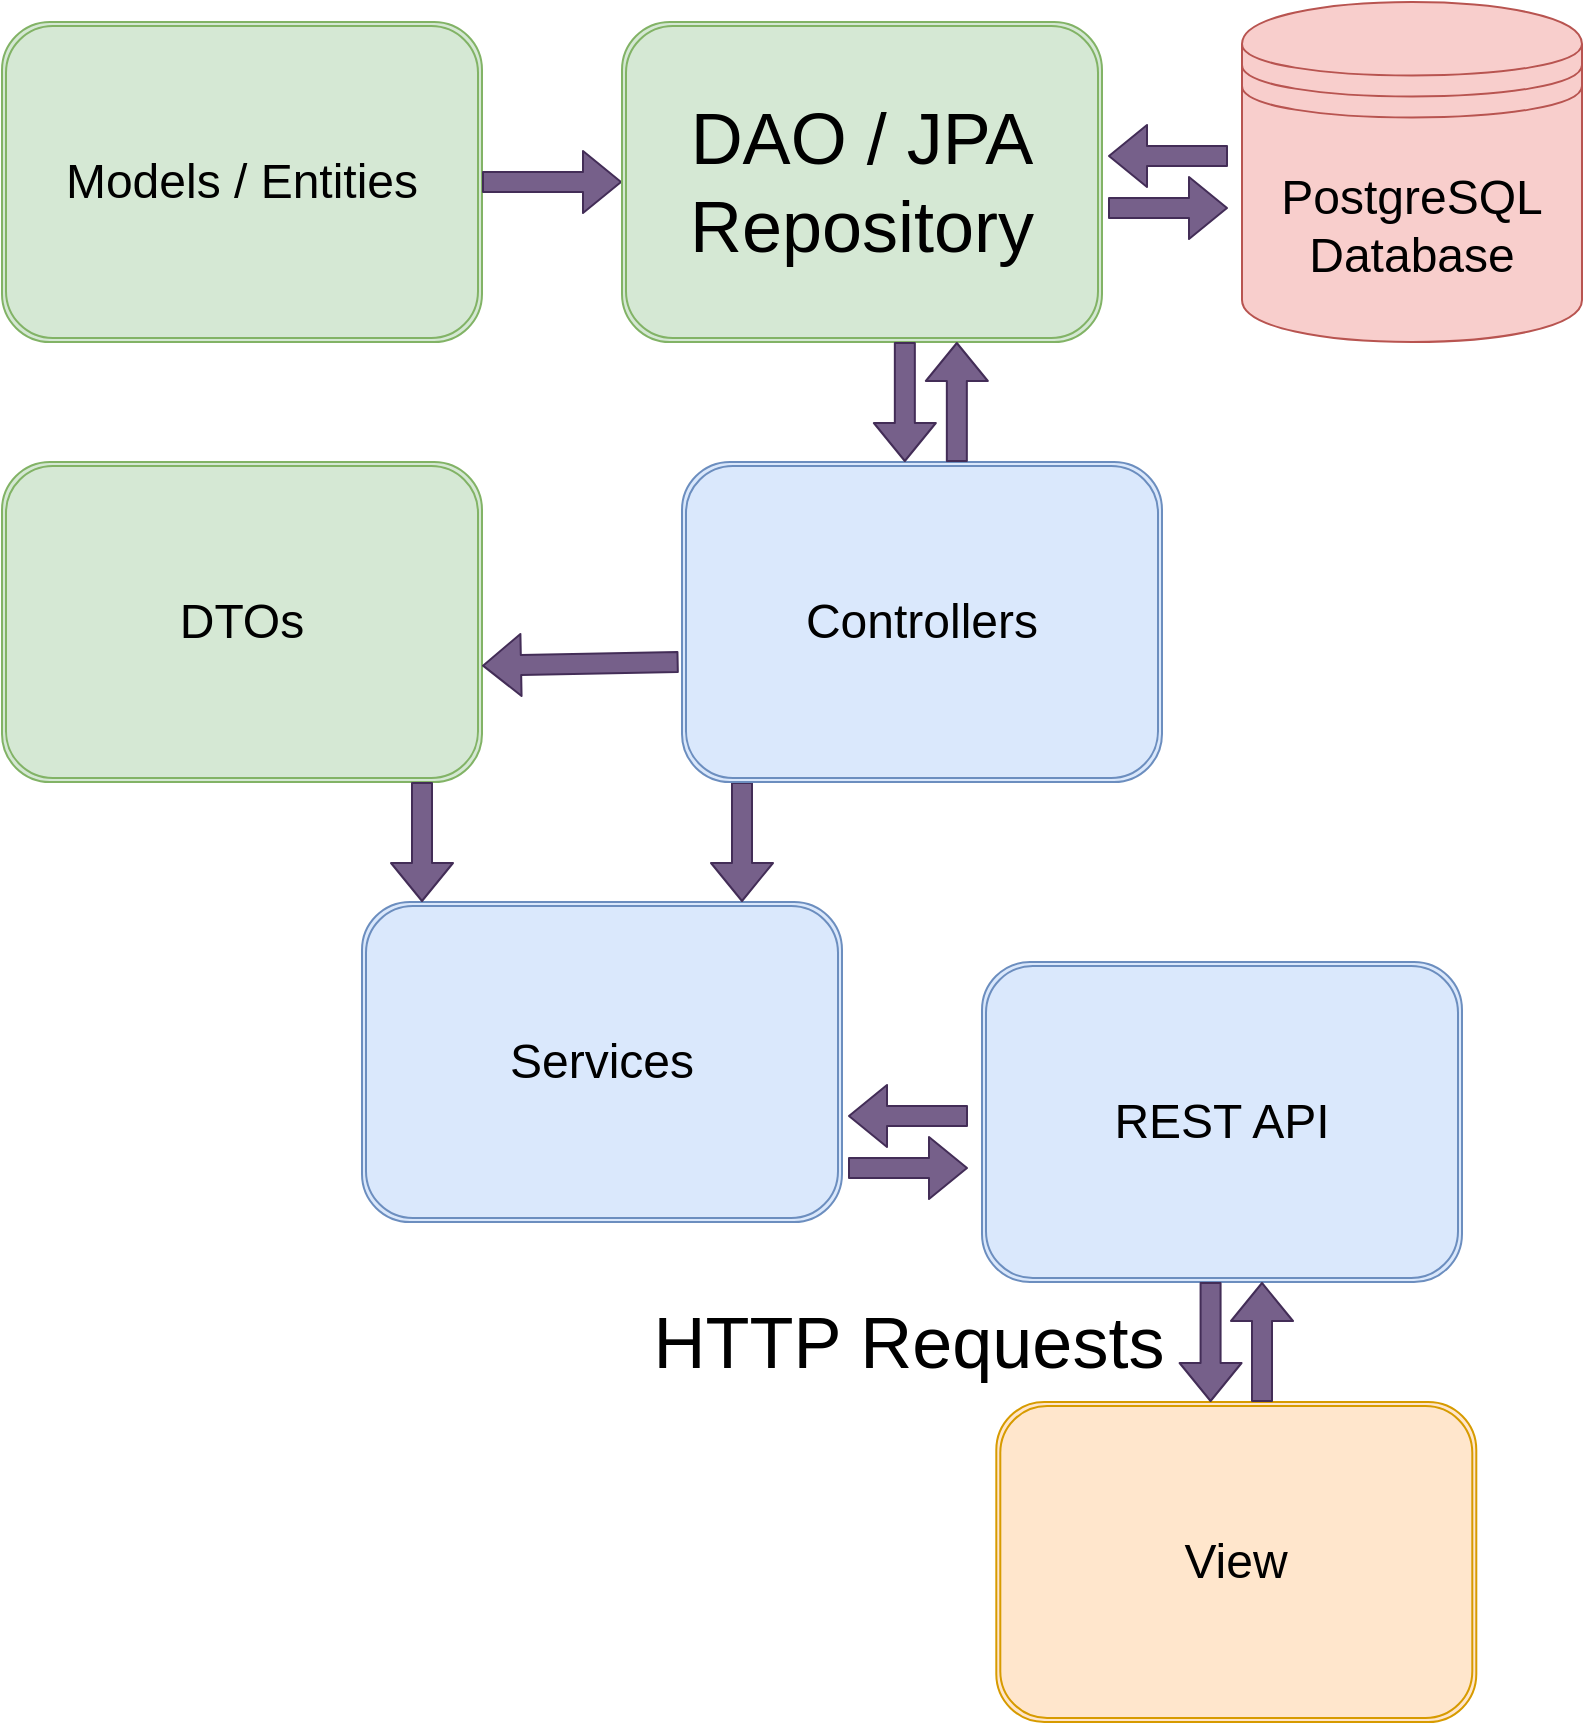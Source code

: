 <mxfile version="14.7.1" type="device"><diagram id="sQ5VdRWnyfgP3LGXrzg_" name="Page-1"><mxGraphModel dx="1765" dy="967" grid="1" gridSize="10" guides="1" tooltips="1" connect="1" arrows="1" fold="1" page="1" pageScale="1" pageWidth="827" pageHeight="1169" math="0" shadow="0"><root><mxCell id="0"/><mxCell id="1" parent="0"/><mxCell id="gC0dyllHHxtsSOE5ZwG6-3" value="&lt;font style=&quot;font-size: 24px&quot;&gt;PostgreSQL Database&lt;/font&gt;" style="shape=datastore;whiteSpace=wrap;html=1;fillColor=#f8cecc;strokeColor=#b85450;" vertex="1" parent="1"><mxGeometry x="630" y="80" width="170" height="170" as="geometry"/></mxCell><mxCell id="gC0dyllHHxtsSOE5ZwG6-5" value="&lt;font style=&quot;font-size: 24px&quot;&gt;Models / Entities&lt;/font&gt;" style="shape=ext;double=1;rounded=1;whiteSpace=wrap;html=1;fillColor=#d5e8d4;strokeColor=#82b366;" vertex="1" parent="1"><mxGeometry x="10" y="90" width="240" height="160" as="geometry"/></mxCell><mxCell id="gC0dyllHHxtsSOE5ZwG6-6" value="&lt;font style=&quot;font-size: 24px&quot;&gt;Services&lt;/font&gt;" style="shape=ext;double=1;rounded=1;whiteSpace=wrap;html=1;fillColor=#dae8fc;strokeColor=#6c8ebf;" vertex="1" parent="1"><mxGeometry x="190" y="530" width="240" height="160" as="geometry"/></mxCell><mxCell id="gC0dyllHHxtsSOE5ZwG6-8" value="&lt;font style=&quot;font-size: 24px&quot;&gt;REST API&lt;/font&gt;" style="shape=ext;double=1;rounded=1;whiteSpace=wrap;html=1;fillColor=#dae8fc;strokeColor=#6c8ebf;" vertex="1" parent="1"><mxGeometry x="500" y="560" width="240" height="160" as="geometry"/></mxCell><mxCell id="gC0dyllHHxtsSOE5ZwG6-9" value="&lt;font style=&quot;font-size: 24px&quot;&gt;DTOs&lt;/font&gt;" style="shape=ext;double=1;rounded=1;whiteSpace=wrap;html=1;fillColor=#d5e8d4;strokeColor=#82b366;" vertex="1" parent="1"><mxGeometry x="10" y="310" width="240" height="160" as="geometry"/></mxCell><mxCell id="gC0dyllHHxtsSOE5ZwG6-11" value="&lt;font style=&quot;font-size: 36px&quot;&gt;HTTP Requests&lt;/font&gt;" style="text;html=1;align=center;verticalAlign=middle;resizable=0;points=[];autosize=1;strokeColor=none;" vertex="1" parent="1"><mxGeometry x="327.85" y="735" width="270" height="30" as="geometry"/></mxCell><mxCell id="gC0dyllHHxtsSOE5ZwG6-14" value="&lt;span style=&quot;font-size: 24px&quot;&gt;View&lt;/span&gt;" style="shape=ext;double=1;rounded=1;whiteSpace=wrap;html=1;fillColor=#ffe6cc;strokeColor=#d79b00;" vertex="1" parent="1"><mxGeometry x="507.15" y="780" width="240" height="160" as="geometry"/></mxCell><mxCell id="gC0dyllHHxtsSOE5ZwG6-25" value="" style="shape=flexArrow;endArrow=classic;html=1;fillColor=#76608a;strokeColor=#432D57;" edge="1" parent="1"><mxGeometry width="50" height="50" relative="1" as="geometry"><mxPoint x="250" y="170" as="sourcePoint"/><mxPoint x="320" y="170" as="targetPoint"/></mxGeometry></mxCell><mxCell id="gC0dyllHHxtsSOE5ZwG6-26" value="&lt;font style=&quot;font-size: 36px&quot;&gt;DAO / JPA Repository&lt;/font&gt;" style="shape=ext;double=1;rounded=1;whiteSpace=wrap;html=1;fillColor=#d5e8d4;strokeColor=#82b366;" vertex="1" parent="1"><mxGeometry x="320.0" y="90" width="240" height="160" as="geometry"/></mxCell><mxCell id="gC0dyllHHxtsSOE5ZwG6-10" value="" style="shape=flexArrow;endArrow=classic;html=1;fillColor=#76608a;strokeColor=#432D57;" edge="1" parent="1"><mxGeometry x="614.29" y="720" width="50" height="50" as="geometry"><mxPoint x="614.29" y="720" as="sourcePoint"/><mxPoint x="614.29" y="780" as="targetPoint"/></mxGeometry></mxCell><mxCell id="gC0dyllHHxtsSOE5ZwG6-13" value="" style="shape=flexArrow;endArrow=classic;html=1;fillColor=#76608a;strokeColor=#432D57;" edge="1" parent="1"><mxGeometry x="614.29" y="720" width="50" height="50" as="geometry"><mxPoint x="640" y="780" as="sourcePoint"/><mxPoint x="640" y="720" as="targetPoint"/></mxGeometry></mxCell><mxCell id="gC0dyllHHxtsSOE5ZwG6-46" value="" style="shape=flexArrow;endArrow=classic;html=1;entryX=1.006;entryY=0.574;entryDx=0;entryDy=0;entryPerimeter=0;fillColor=#76608a;strokeColor=#432D57;exitX=-0.007;exitY=0.625;exitDx=0;exitDy=0;exitPerimeter=0;" edge="1" parent="1" source="gC0dyllHHxtsSOE5ZwG6-41"><mxGeometry width="50" height="50" relative="1" as="geometry"><mxPoint x="338.56" y="412" as="sourcePoint"/><mxPoint x="250.0" y="411.84" as="targetPoint"/></mxGeometry></mxCell><mxCell id="gC0dyllHHxtsSOE5ZwG6-30" value="" style="shape=flexArrow;endArrow=classic;html=1;fillColor=#76608a;strokeColor=#432D57;" edge="1" parent="1"><mxGeometry x="380" y="470" width="50" height="50" as="geometry"><mxPoint x="380" y="470" as="sourcePoint"/><mxPoint x="380" y="530" as="targetPoint"/></mxGeometry></mxCell><mxCell id="gC0dyllHHxtsSOE5ZwG6-41" value="&lt;font style=&quot;font-size: 24px&quot;&gt;Controllers&lt;/font&gt;" style="shape=ext;double=1;rounded=1;whiteSpace=wrap;html=1;fillColor=#dae8fc;strokeColor=#6c8ebf;" vertex="1" parent="1"><mxGeometry x="350" y="310" width="240" height="160" as="geometry"/></mxCell><mxCell id="gC0dyllHHxtsSOE5ZwG6-19" value="" style="shape=flexArrow;endArrow=classic;html=1;fillColor=#76608a;strokeColor=#432D57;" edge="1" parent="1"><mxGeometry x="450" y="620" width="50" height="50" as="geometry"><mxPoint x="433" y="663" as="sourcePoint"/><mxPoint x="493" y="663" as="targetPoint"/></mxGeometry></mxCell><mxCell id="gC0dyllHHxtsSOE5ZwG6-20" value="" style="shape=flexArrow;endArrow=classic;html=1;fillColor=#76608a;strokeColor=#432D57;" edge="1" parent="1"><mxGeometry x="450" y="620" width="50" height="50" as="geometry"><mxPoint x="493" y="637" as="sourcePoint"/><mxPoint x="433" y="637" as="targetPoint"/></mxGeometry></mxCell><mxCell id="gC0dyllHHxtsSOE5ZwG6-43" value="" style="shape=flexArrow;endArrow=classic;html=1;fillColor=#76608a;strokeColor=#432D57;" edge="1" parent="1"><mxGeometry x="461.42" y="250" width="50" height="50" as="geometry"><mxPoint x="461.42" y="250" as="sourcePoint"/><mxPoint x="461.42" y="310" as="targetPoint"/></mxGeometry></mxCell><mxCell id="gC0dyllHHxtsSOE5ZwG6-44" value="" style="shape=flexArrow;endArrow=classic;html=1;fillColor=#76608a;strokeColor=#432D57;" edge="1" parent="1"><mxGeometry x="461.42" y="250" width="50" height="50" as="geometry"><mxPoint x="487.42" y="310" as="sourcePoint"/><mxPoint x="487.42" y="250" as="targetPoint"/></mxGeometry></mxCell><mxCell id="gC0dyllHHxtsSOE5ZwG6-33" value="" style="shape=flexArrow;endArrow=classic;html=1;fillColor=#76608a;strokeColor=#432D57;" edge="1" parent="1"><mxGeometry x="580" y="140" width="50" height="50" as="geometry"><mxPoint x="623" y="157" as="sourcePoint"/><mxPoint x="563" y="157" as="targetPoint"/></mxGeometry></mxCell><mxCell id="gC0dyllHHxtsSOE5ZwG6-34" value="" style="shape=flexArrow;endArrow=classic;html=1;fillColor=#76608a;strokeColor=#432D57;" edge="1" parent="1"><mxGeometry x="580" y="140" width="50" height="50" as="geometry"><mxPoint x="563" y="183" as="sourcePoint"/><mxPoint x="623" y="183" as="targetPoint"/></mxGeometry></mxCell><mxCell id="gC0dyllHHxtsSOE5ZwG6-48" value="" style="shape=flexArrow;endArrow=classic;html=1;fillColor=#76608a;strokeColor=#432D57;" edge="1" parent="1"><mxGeometry x="220" y="470" width="50" height="50" as="geometry"><mxPoint x="220" y="470" as="sourcePoint"/><mxPoint x="220" y="530" as="targetPoint"/></mxGeometry></mxCell></root></mxGraphModel></diagram></mxfile>